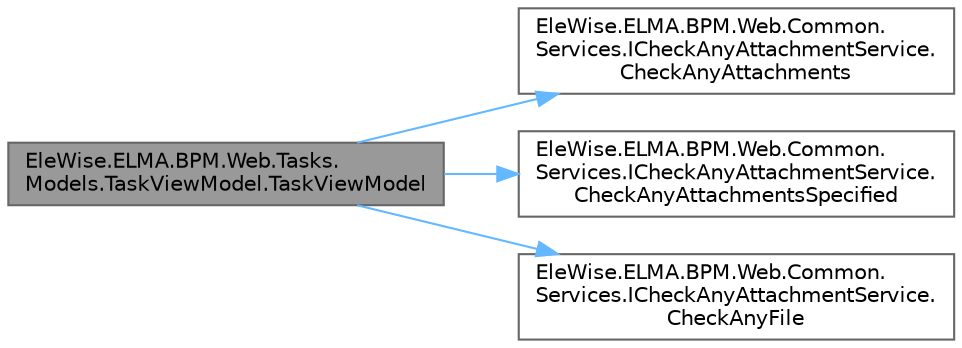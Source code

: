 digraph "EleWise.ELMA.BPM.Web.Tasks.Models.TaskViewModel.TaskViewModel"
{
 // LATEX_PDF_SIZE
  bgcolor="transparent";
  edge [fontname=Helvetica,fontsize=10,labelfontname=Helvetica,labelfontsize=10];
  node [fontname=Helvetica,fontsize=10,shape=box,height=0.2,width=0.4];
  rankdir="LR";
  Node1 [id="Node000001",label="EleWise.ELMA.BPM.Web.Tasks.\lModels.TaskViewModel.TaskViewModel",height=0.2,width=0.4,color="gray40", fillcolor="grey60", style="filled", fontcolor="black",tooltip="Конструктор"];
  Node1 -> Node2 [id="edge1_Node000001_Node000002",color="steelblue1",style="solid",tooltip=" "];
  Node2 [id="Node000002",label="EleWise.ELMA.BPM.Web.Common.\lServices.ICheckAnyAttachmentService.\lCheckAnyAttachments",height=0.2,width=0.4,color="grey40", fillcolor="white", style="filled",URL="$interface_ele_wise_1_1_e_l_m_a_1_1_b_p_m_1_1_web_1_1_common_1_1_services_1_1_i_check_any_attachment_service.html#ade60a87c9f605dfe38e5316e2c344441",tooltip="Проверить наличие вложений в объекте или в его комментариях"];
  Node1 -> Node3 [id="edge2_Node000001_Node000003",color="steelblue1",style="solid",tooltip=" "];
  Node3 [id="Node000003",label="EleWise.ELMA.BPM.Web.Common.\lServices.ICheckAnyAttachmentService.\lCheckAnyAttachmentsSpecified",height=0.2,width=0.4,color="grey40", fillcolor="white", style="filled",URL="$interface_ele_wise_1_1_e_l_m_a_1_1_b_p_m_1_1_web_1_1_common_1_1_services_1_1_i_check_any_attachment_service.html#a98d28be49707249cfae7f97e75905914",tooltip="Проверить наличие вложений в объекте"];
  Node1 -> Node4 [id="edge3_Node000001_Node000004",color="steelblue1",style="solid",tooltip=" "];
  Node4 [id="Node000004",label="EleWise.ELMA.BPM.Web.Common.\lServices.ICheckAnyAttachmentService.\lCheckAnyFile",height=0.2,width=0.4,color="grey40", fillcolor="white", style="filled",URL="$interface_ele_wise_1_1_e_l_m_a_1_1_b_p_m_1_1_web_1_1_common_1_1_services_1_1_i_check_any_attachment_service.html#a2d3636a0e0b1223ead8fe44da02eff45",tooltip="Проверяет наличие файла в сущности"];
}
